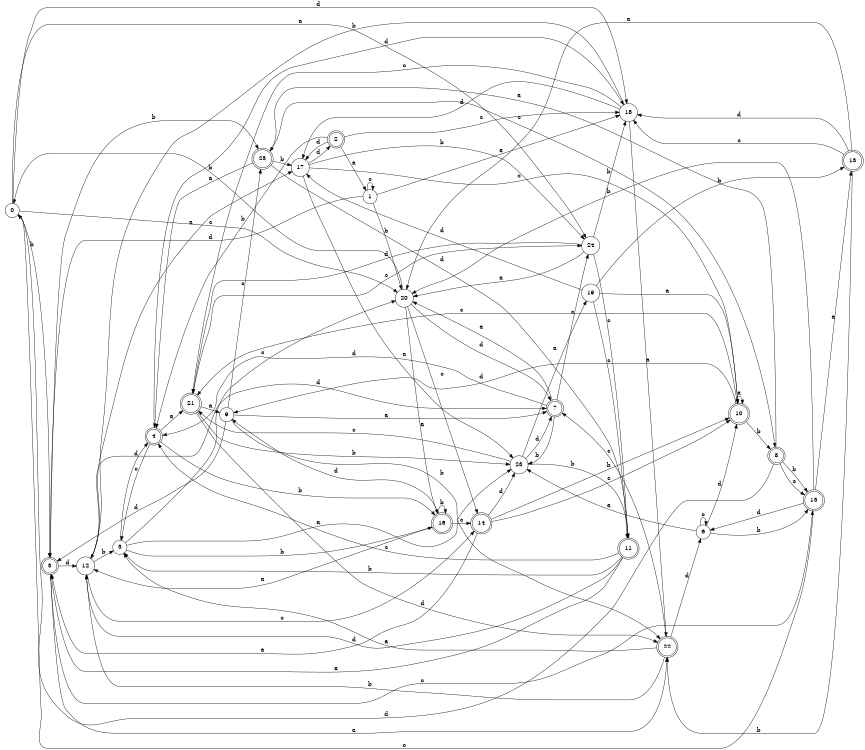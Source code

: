 digraph n21_7 {
__start0 [label="" shape="none"];

rankdir=LR;
size="8,5";

s0 [style="filled", color="black", fillcolor="white" shape="circle", label="0"];
s1 [style="filled", color="black", fillcolor="white" shape="circle", label="1"];
s2 [style="rounded,filled", color="black", fillcolor="white" shape="doublecircle", label="2"];
s3 [style="rounded,filled", color="black", fillcolor="white" shape="doublecircle", label="3"];
s4 [style="rounded,filled", color="black", fillcolor="white" shape="doublecircle", label="4"];
s5 [style="filled", color="black", fillcolor="white" shape="circle", label="5"];
s6 [style="filled", color="black", fillcolor="white" shape="circle", label="6"];
s7 [style="rounded,filled", color="black", fillcolor="white" shape="doublecircle", label="7"];
s8 [style="rounded,filled", color="black", fillcolor="white" shape="doublecircle", label="8"];
s9 [style="filled", color="black", fillcolor="white" shape="circle", label="9"];
s10 [style="rounded,filled", color="black", fillcolor="white" shape="doublecircle", label="10"];
s11 [style="rounded,filled", color="black", fillcolor="white" shape="doublecircle", label="11"];
s12 [style="filled", color="black", fillcolor="white" shape="circle", label="12"];
s13 [style="rounded,filled", color="black", fillcolor="white" shape="doublecircle", label="13"];
s14 [style="rounded,filled", color="black", fillcolor="white" shape="doublecircle", label="14"];
s15 [style="rounded,filled", color="black", fillcolor="white" shape="doublecircle", label="15"];
s16 [style="rounded,filled", color="black", fillcolor="white" shape="doublecircle", label="16"];
s17 [style="filled", color="black", fillcolor="white" shape="circle", label="17"];
s18 [style="filled", color="black", fillcolor="white" shape="circle", label="18"];
s19 [style="filled", color="black", fillcolor="white" shape="circle", label="19"];
s20 [style="filled", color="black", fillcolor="white" shape="circle", label="20"];
s21 [style="rounded,filled", color="black", fillcolor="white" shape="doublecircle", label="21"];
s22 [style="rounded,filled", color="black", fillcolor="white" shape="doublecircle", label="22"];
s23 [style="filled", color="black", fillcolor="white" shape="circle", label="23"];
s24 [style="filled", color="black", fillcolor="white" shape="circle", label="24"];
s25 [style="rounded,filled", color="black", fillcolor="white" shape="doublecircle", label="25"];
s0 -> s24 [label="a"];
s0 -> s3 [label="b"];
s0 -> s20 [label="c"];
s0 -> s18 [label="d"];
s1 -> s18 [label="a"];
s1 -> s20 [label="b"];
s1 -> s1 [label="c"];
s1 -> s3 [label="d"];
s2 -> s1 [label="a"];
s2 -> s4 [label="b"];
s2 -> s18 [label="c"];
s2 -> s17 [label="d"];
s3 -> s22 [label="a"];
s3 -> s25 [label="b"];
s3 -> s15 [label="c"];
s3 -> s12 [label="d"];
s4 -> s21 [label="a"];
s4 -> s16 [label="b"];
s4 -> s5 [label="c"];
s4 -> s18 [label="d"];
s5 -> s23 [label="a"];
s5 -> s16 [label="b"];
s5 -> s20 [label="c"];
s5 -> s4 [label="d"];
s6 -> s23 [label="a"];
s6 -> s15 [label="b"];
s6 -> s6 [label="c"];
s6 -> s10 [label="d"];
s7 -> s20 [label="a"];
s7 -> s23 [label="b"];
s7 -> s24 [label="c"];
s7 -> s4 [label="d"];
s8 -> s25 [label="a"];
s8 -> s15 [label="b"];
s8 -> s15 [label="c"];
s8 -> s0 [label="d"];
s9 -> s7 [label="a"];
s9 -> s22 [label="b"];
s9 -> s25 [label="c"];
s9 -> s3 [label="d"];
s10 -> s10 [label="a"];
s10 -> s8 [label="b"];
s10 -> s21 [label="c"];
s10 -> s9 [label="d"];
s11 -> s3 [label="a"];
s11 -> s5 [label="b"];
s11 -> s4 [label="c"];
s11 -> s12 [label="d"];
s12 -> s17 [label="a"];
s12 -> s5 [label="b"];
s12 -> s14 [label="c"];
s12 -> s7 [label="d"];
s13 -> s20 [label="a"];
s13 -> s22 [label="b"];
s13 -> s18 [label="c"];
s13 -> s18 [label="d"];
s14 -> s3 [label="a"];
s14 -> s10 [label="b"];
s14 -> s10 [label="c"];
s14 -> s23 [label="d"];
s15 -> s13 [label="a"];
s15 -> s20 [label="b"];
s15 -> s0 [label="c"];
s15 -> s6 [label="d"];
s16 -> s12 [label="a"];
s16 -> s16 [label="b"];
s16 -> s14 [label="c"];
s16 -> s9 [label="d"];
s17 -> s23 [label="a"];
s17 -> s24 [label="b"];
s17 -> s10 [label="c"];
s17 -> s2 [label="d"];
s18 -> s22 [label="a"];
s18 -> s12 [label="b"];
s18 -> s21 [label="c"];
s18 -> s17 [label="d"];
s19 -> s10 [label="a"];
s19 -> s13 [label="b"];
s19 -> s11 [label="c"];
s19 -> s17 [label="d"];
s20 -> s16 [label="a"];
s20 -> s0 [label="b"];
s20 -> s14 [label="c"];
s20 -> s7 [label="d"];
s21 -> s9 [label="a"];
s21 -> s23 [label="b"];
s21 -> s24 [label="c"];
s21 -> s22 [label="d"];
s22 -> s5 [label="a"];
s22 -> s12 [label="b"];
s22 -> s7 [label="c"];
s22 -> s6 [label="d"];
s23 -> s19 [label="a"];
s23 -> s11 [label="b"];
s23 -> s21 [label="c"];
s23 -> s7 [label="d"];
s24 -> s20 [label="a"];
s24 -> s18 [label="b"];
s24 -> s11 [label="c"];
s24 -> s21 [label="d"];
s25 -> s4 [label="a"];
s25 -> s17 [label="b"];
s25 -> s8 [label="c"];
s25 -> s11 [label="d"];

}